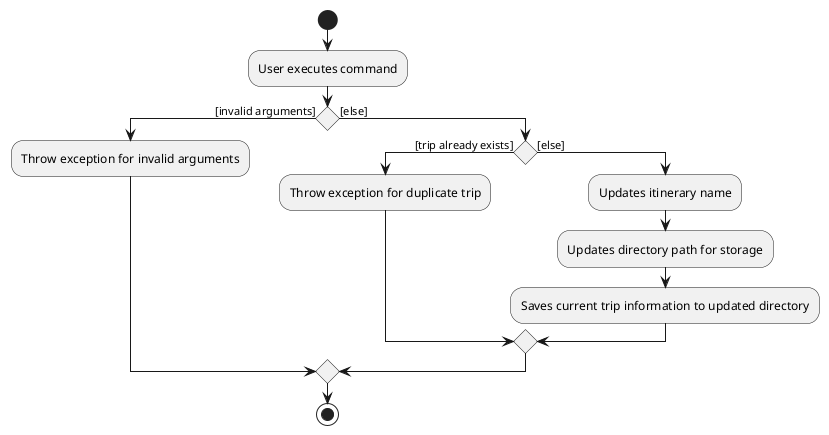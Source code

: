 @startuml
start
:User executes command;
if () then ([invalid arguments])
    :Throw exception for invalid arguments;
else ([else])
    if () then ([trip already exists])
        :Throw exception for duplicate trip;
    else ([else])
        :Updates itinerary name;
        :Updates directory path for storage;
        :Saves current trip information to updated directory;
    endif
endif
stop
@enduml

